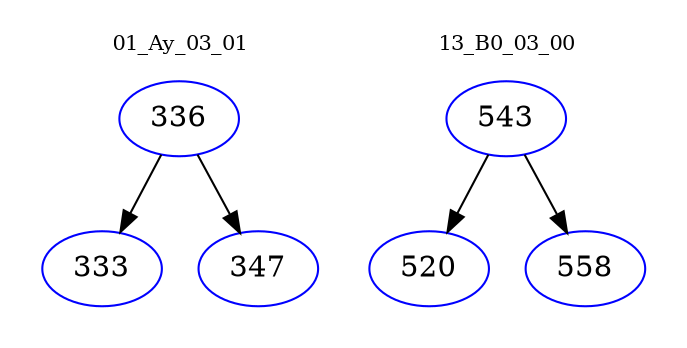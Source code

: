 digraph{
subgraph cluster_0 {
color = white
label = "01_Ay_03_01";
fontsize=10;
T0_336 [label="336", color="blue"]
T0_336 -> T0_333 [color="black"]
T0_333 [label="333", color="blue"]
T0_336 -> T0_347 [color="black"]
T0_347 [label="347", color="blue"]
}
subgraph cluster_1 {
color = white
label = "13_B0_03_00";
fontsize=10;
T1_543 [label="543", color="blue"]
T1_543 -> T1_520 [color="black"]
T1_520 [label="520", color="blue"]
T1_543 -> T1_558 [color="black"]
T1_558 [label="558", color="blue"]
}
}

